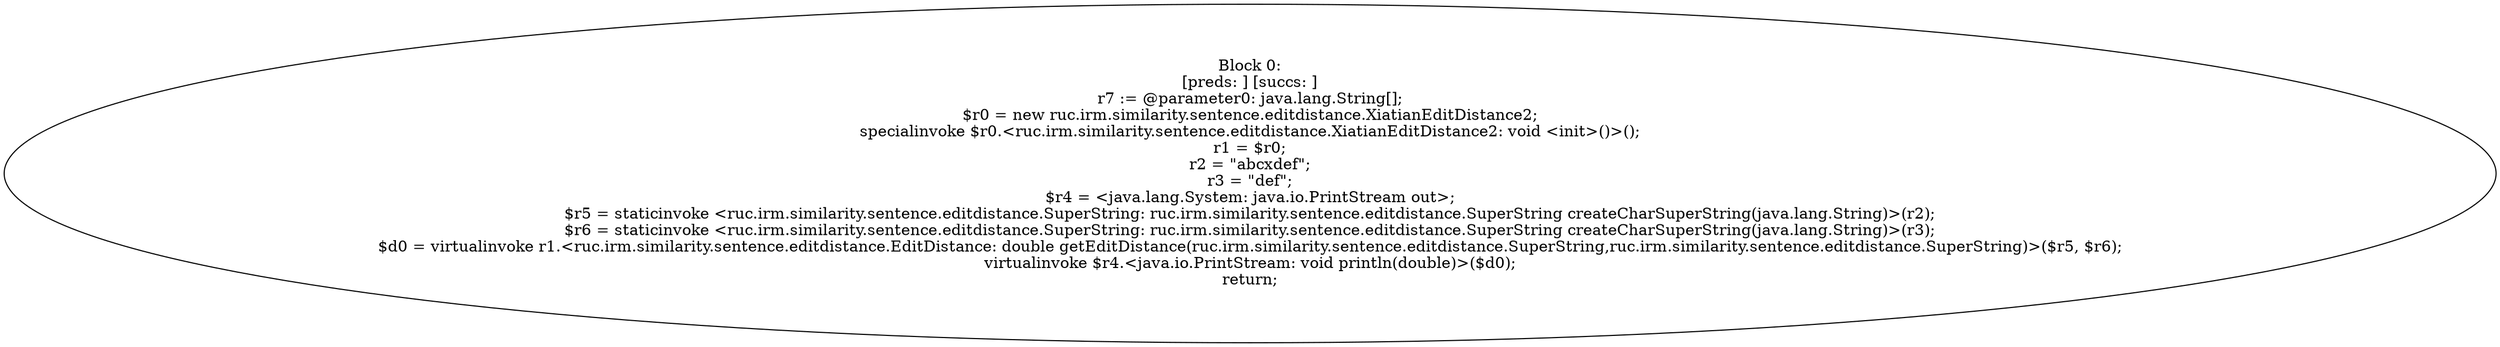 digraph "unitGraph" {
    "Block 0:
[preds: ] [succs: ]
r7 := @parameter0: java.lang.String[];
$r0 = new ruc.irm.similarity.sentence.editdistance.XiatianEditDistance2;
specialinvoke $r0.<ruc.irm.similarity.sentence.editdistance.XiatianEditDistance2: void <init>()>();
r1 = $r0;
r2 = \"abcxdef\";
r3 = \"def\";
$r4 = <java.lang.System: java.io.PrintStream out>;
$r5 = staticinvoke <ruc.irm.similarity.sentence.editdistance.SuperString: ruc.irm.similarity.sentence.editdistance.SuperString createCharSuperString(java.lang.String)>(r2);
$r6 = staticinvoke <ruc.irm.similarity.sentence.editdistance.SuperString: ruc.irm.similarity.sentence.editdistance.SuperString createCharSuperString(java.lang.String)>(r3);
$d0 = virtualinvoke r1.<ruc.irm.similarity.sentence.editdistance.EditDistance: double getEditDistance(ruc.irm.similarity.sentence.editdistance.SuperString,ruc.irm.similarity.sentence.editdistance.SuperString)>($r5, $r6);
virtualinvoke $r4.<java.io.PrintStream: void println(double)>($d0);
return;
"
}

